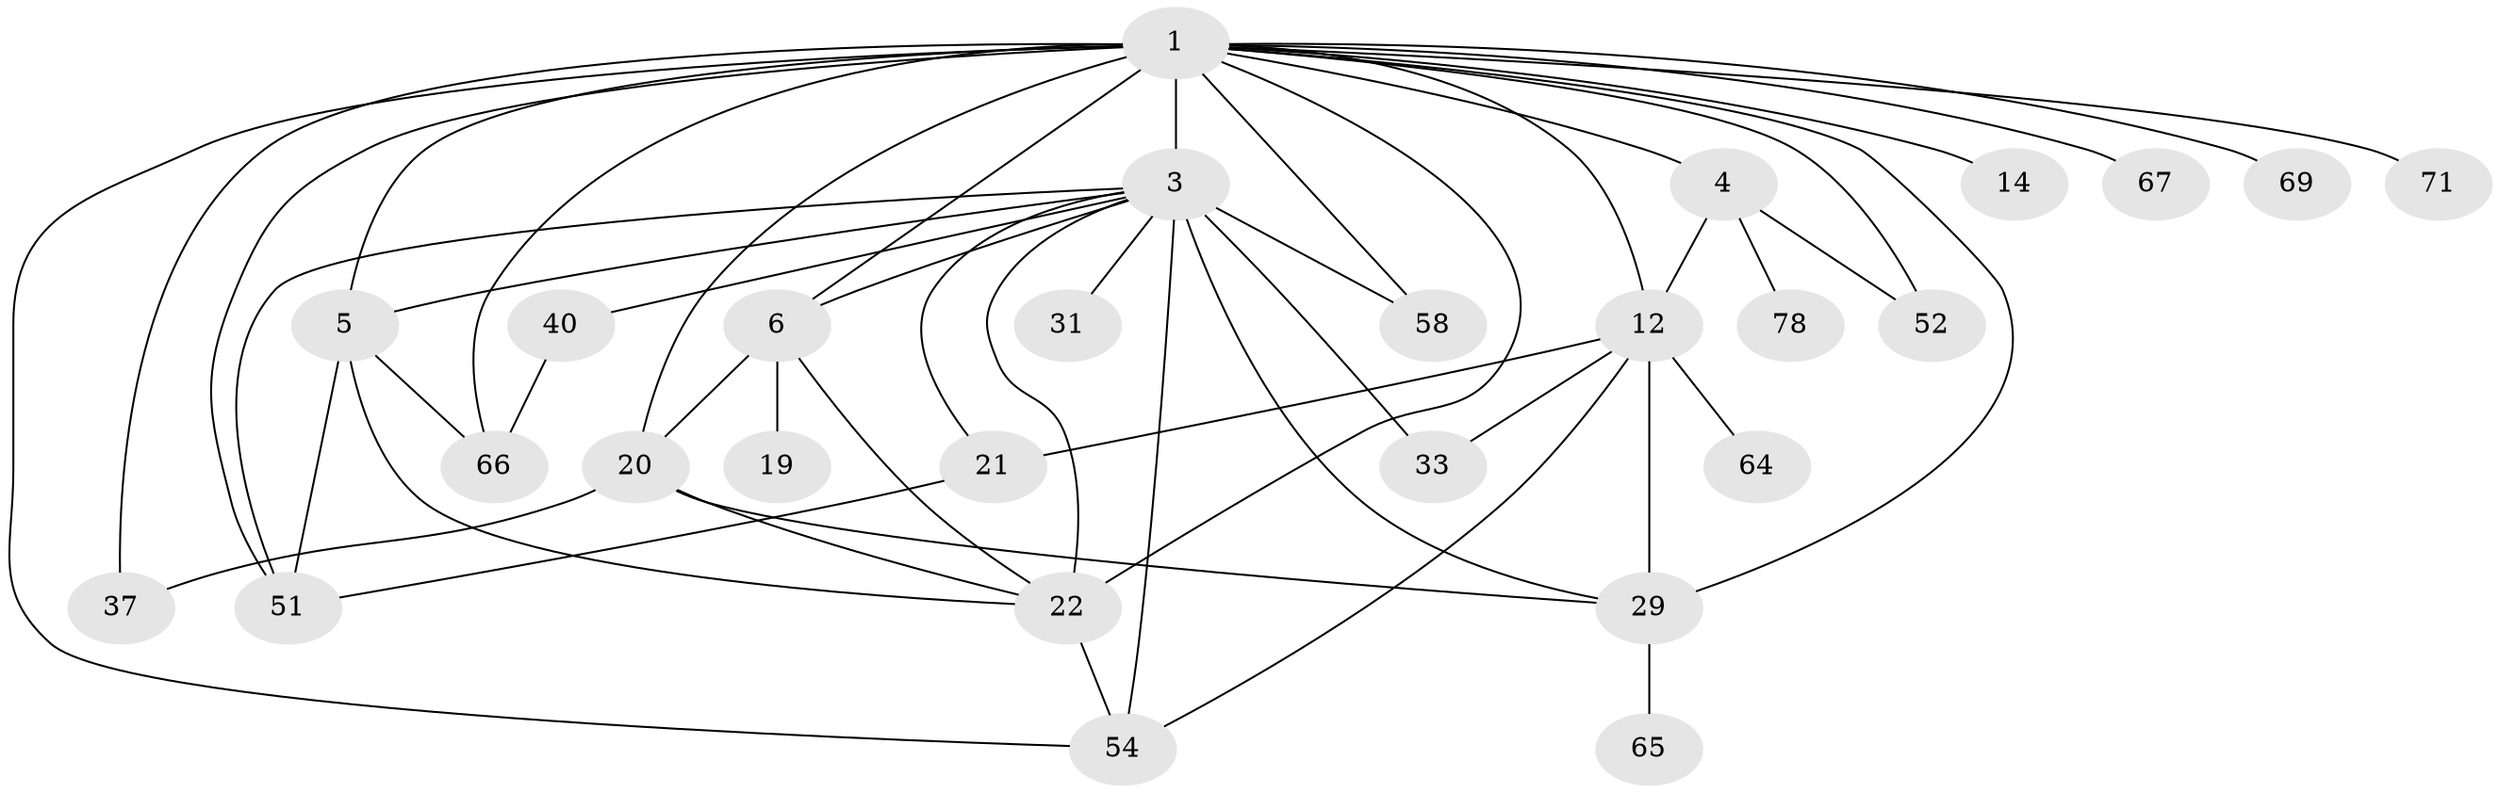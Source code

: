 // original degree distribution, {6: 0.06666666666666667, 8: 0.011111111111111112, 7: 0.011111111111111112, 4: 0.07777777777777778, 3: 0.3111111111111111, 1: 0.2111111111111111, 5: 0.07777777777777778, 9: 0.011111111111111112, 2: 0.2222222222222222}
// Generated by graph-tools (version 1.1) at 2025/17/03/04/25 18:17:12]
// undirected, 27 vertices, 50 edges
graph export_dot {
graph [start="1"]
  node [color=gray90,style=filled];
  1 [super="+68+11+2+8+26"];
  3 [super="+13"];
  4 [super="+35+7+74"];
  5 [super="+9+50"];
  6 [super="+15+10"];
  12 [super="+76+30+55"];
  14 [super="+70"];
  19;
  20 [super="+28+43+32"];
  21;
  22 [super="+39+48"];
  29 [super="+34+45"];
  31 [super="+88"];
  33 [super="+57"];
  37;
  40 [super="+42"];
  51 [super="+59"];
  52;
  54 [super="+73+60"];
  58;
  64 [super="+84"];
  65;
  66 [super="+75"];
  67;
  69;
  71 [super="+82"];
  78;
  1 -- 20 [weight=2];
  1 -- 37 [weight=2];
  1 -- 14 [weight=2];
  1 -- 67;
  1 -- 71;
  1 -- 51;
  1 -- 58 [weight=2];
  1 -- 29;
  1 -- 6;
  1 -- 3 [weight=5];
  1 -- 4 [weight=2];
  1 -- 5;
  1 -- 54;
  1 -- 22 [weight=2];
  1 -- 66 [weight=2];
  1 -- 69;
  1 -- 12;
  1 -- 52;
  3 -- 6;
  3 -- 21;
  3 -- 40 [weight=2];
  3 -- 54;
  3 -- 33 [weight=2];
  3 -- 51;
  3 -- 22;
  3 -- 58;
  3 -- 29 [weight=2];
  3 -- 31 [weight=2];
  3 -- 5;
  4 -- 52;
  4 -- 12;
  4 -- 78;
  5 -- 66;
  5 -- 51;
  5 -- 22;
  6 -- 19;
  6 -- 20 [weight=2];
  6 -- 22;
  12 -- 54;
  12 -- 33;
  12 -- 64;
  12 -- 21;
  12 -- 29;
  20 -- 29;
  20 -- 37;
  20 -- 22;
  21 -- 51;
  22 -- 54;
  29 -- 65;
  40 -- 66;
}
